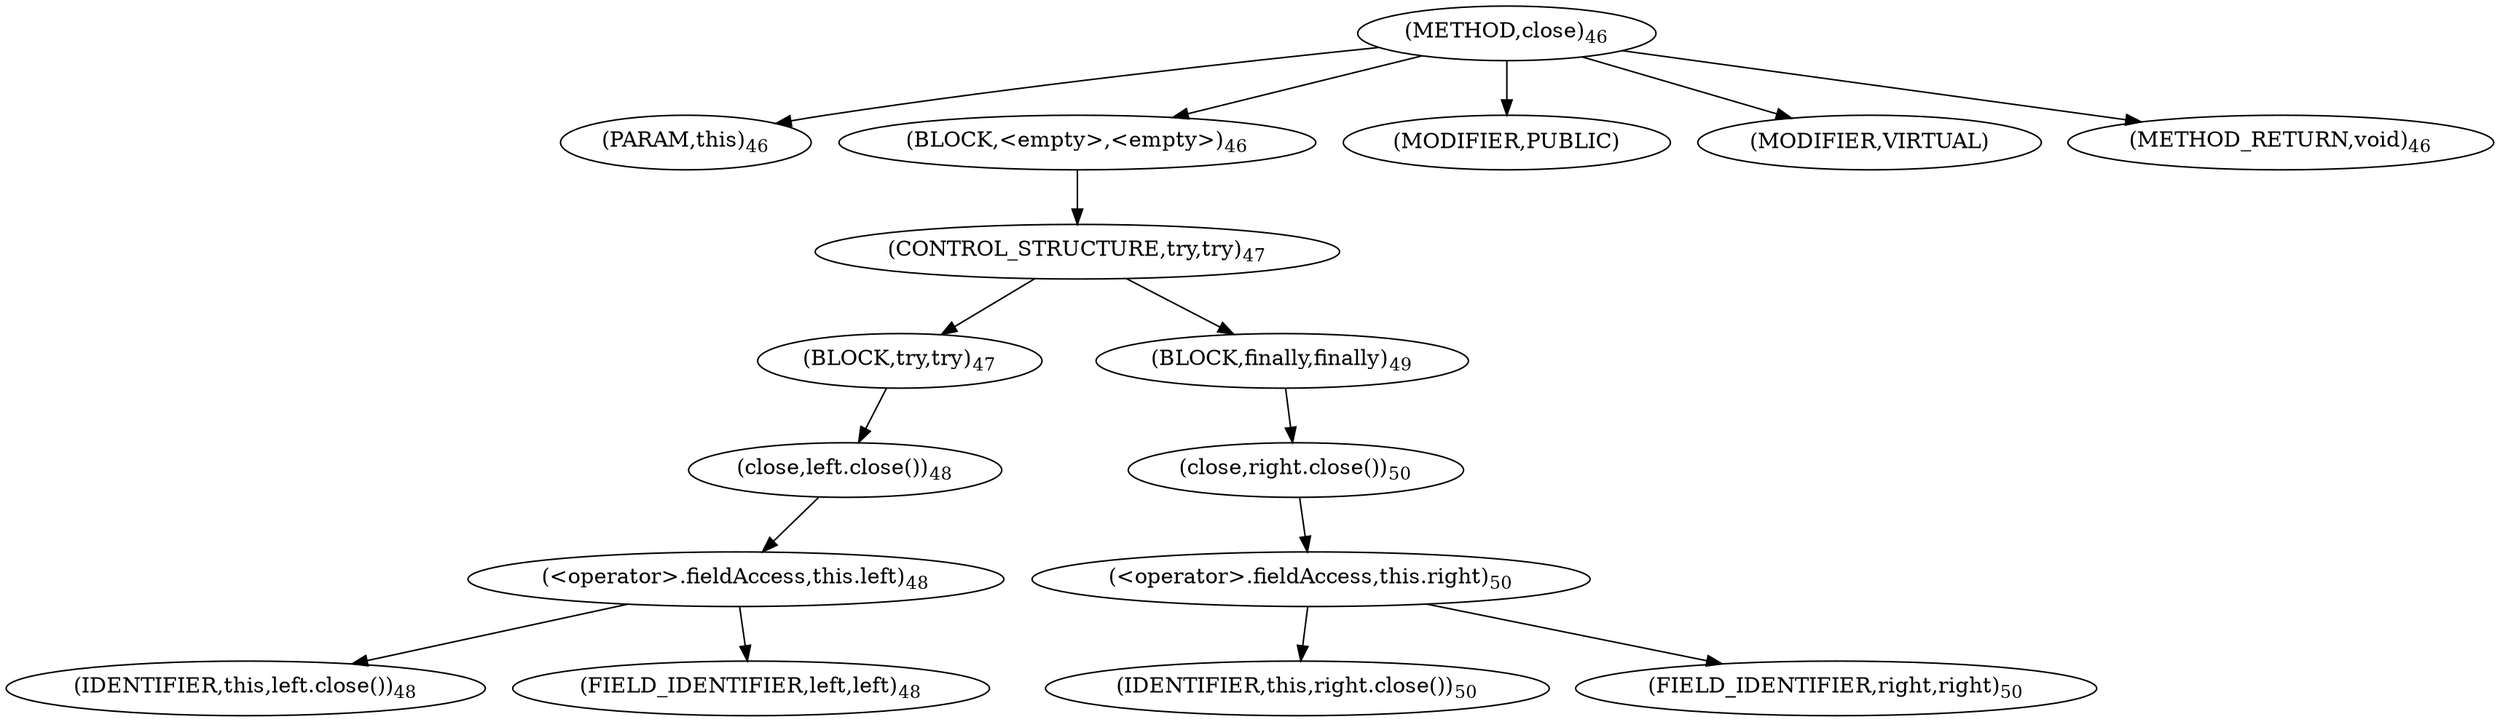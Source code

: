 digraph "close" {  
"32" [label = <(METHOD,close)<SUB>46</SUB>> ]
"33" [label = <(PARAM,this)<SUB>46</SUB>> ]
"34" [label = <(BLOCK,&lt;empty&gt;,&lt;empty&gt;)<SUB>46</SUB>> ]
"35" [label = <(CONTROL_STRUCTURE,try,try)<SUB>47</SUB>> ]
"36" [label = <(BLOCK,try,try)<SUB>47</SUB>> ]
"37" [label = <(close,left.close())<SUB>48</SUB>> ]
"38" [label = <(&lt;operator&gt;.fieldAccess,this.left)<SUB>48</SUB>> ]
"39" [label = <(IDENTIFIER,this,left.close())<SUB>48</SUB>> ]
"40" [label = <(FIELD_IDENTIFIER,left,left)<SUB>48</SUB>> ]
"41" [label = <(BLOCK,finally,finally)<SUB>49</SUB>> ]
"42" [label = <(close,right.close())<SUB>50</SUB>> ]
"43" [label = <(&lt;operator&gt;.fieldAccess,this.right)<SUB>50</SUB>> ]
"44" [label = <(IDENTIFIER,this,right.close())<SUB>50</SUB>> ]
"45" [label = <(FIELD_IDENTIFIER,right,right)<SUB>50</SUB>> ]
"46" [label = <(MODIFIER,PUBLIC)> ]
"47" [label = <(MODIFIER,VIRTUAL)> ]
"48" [label = <(METHOD_RETURN,void)<SUB>46</SUB>> ]
  "32" -> "33" 
  "32" -> "34" 
  "32" -> "46" 
  "32" -> "47" 
  "32" -> "48" 
  "34" -> "35" 
  "35" -> "36" 
  "35" -> "41" 
  "36" -> "37" 
  "37" -> "38" 
  "38" -> "39" 
  "38" -> "40" 
  "41" -> "42" 
  "42" -> "43" 
  "43" -> "44" 
  "43" -> "45" 
}
